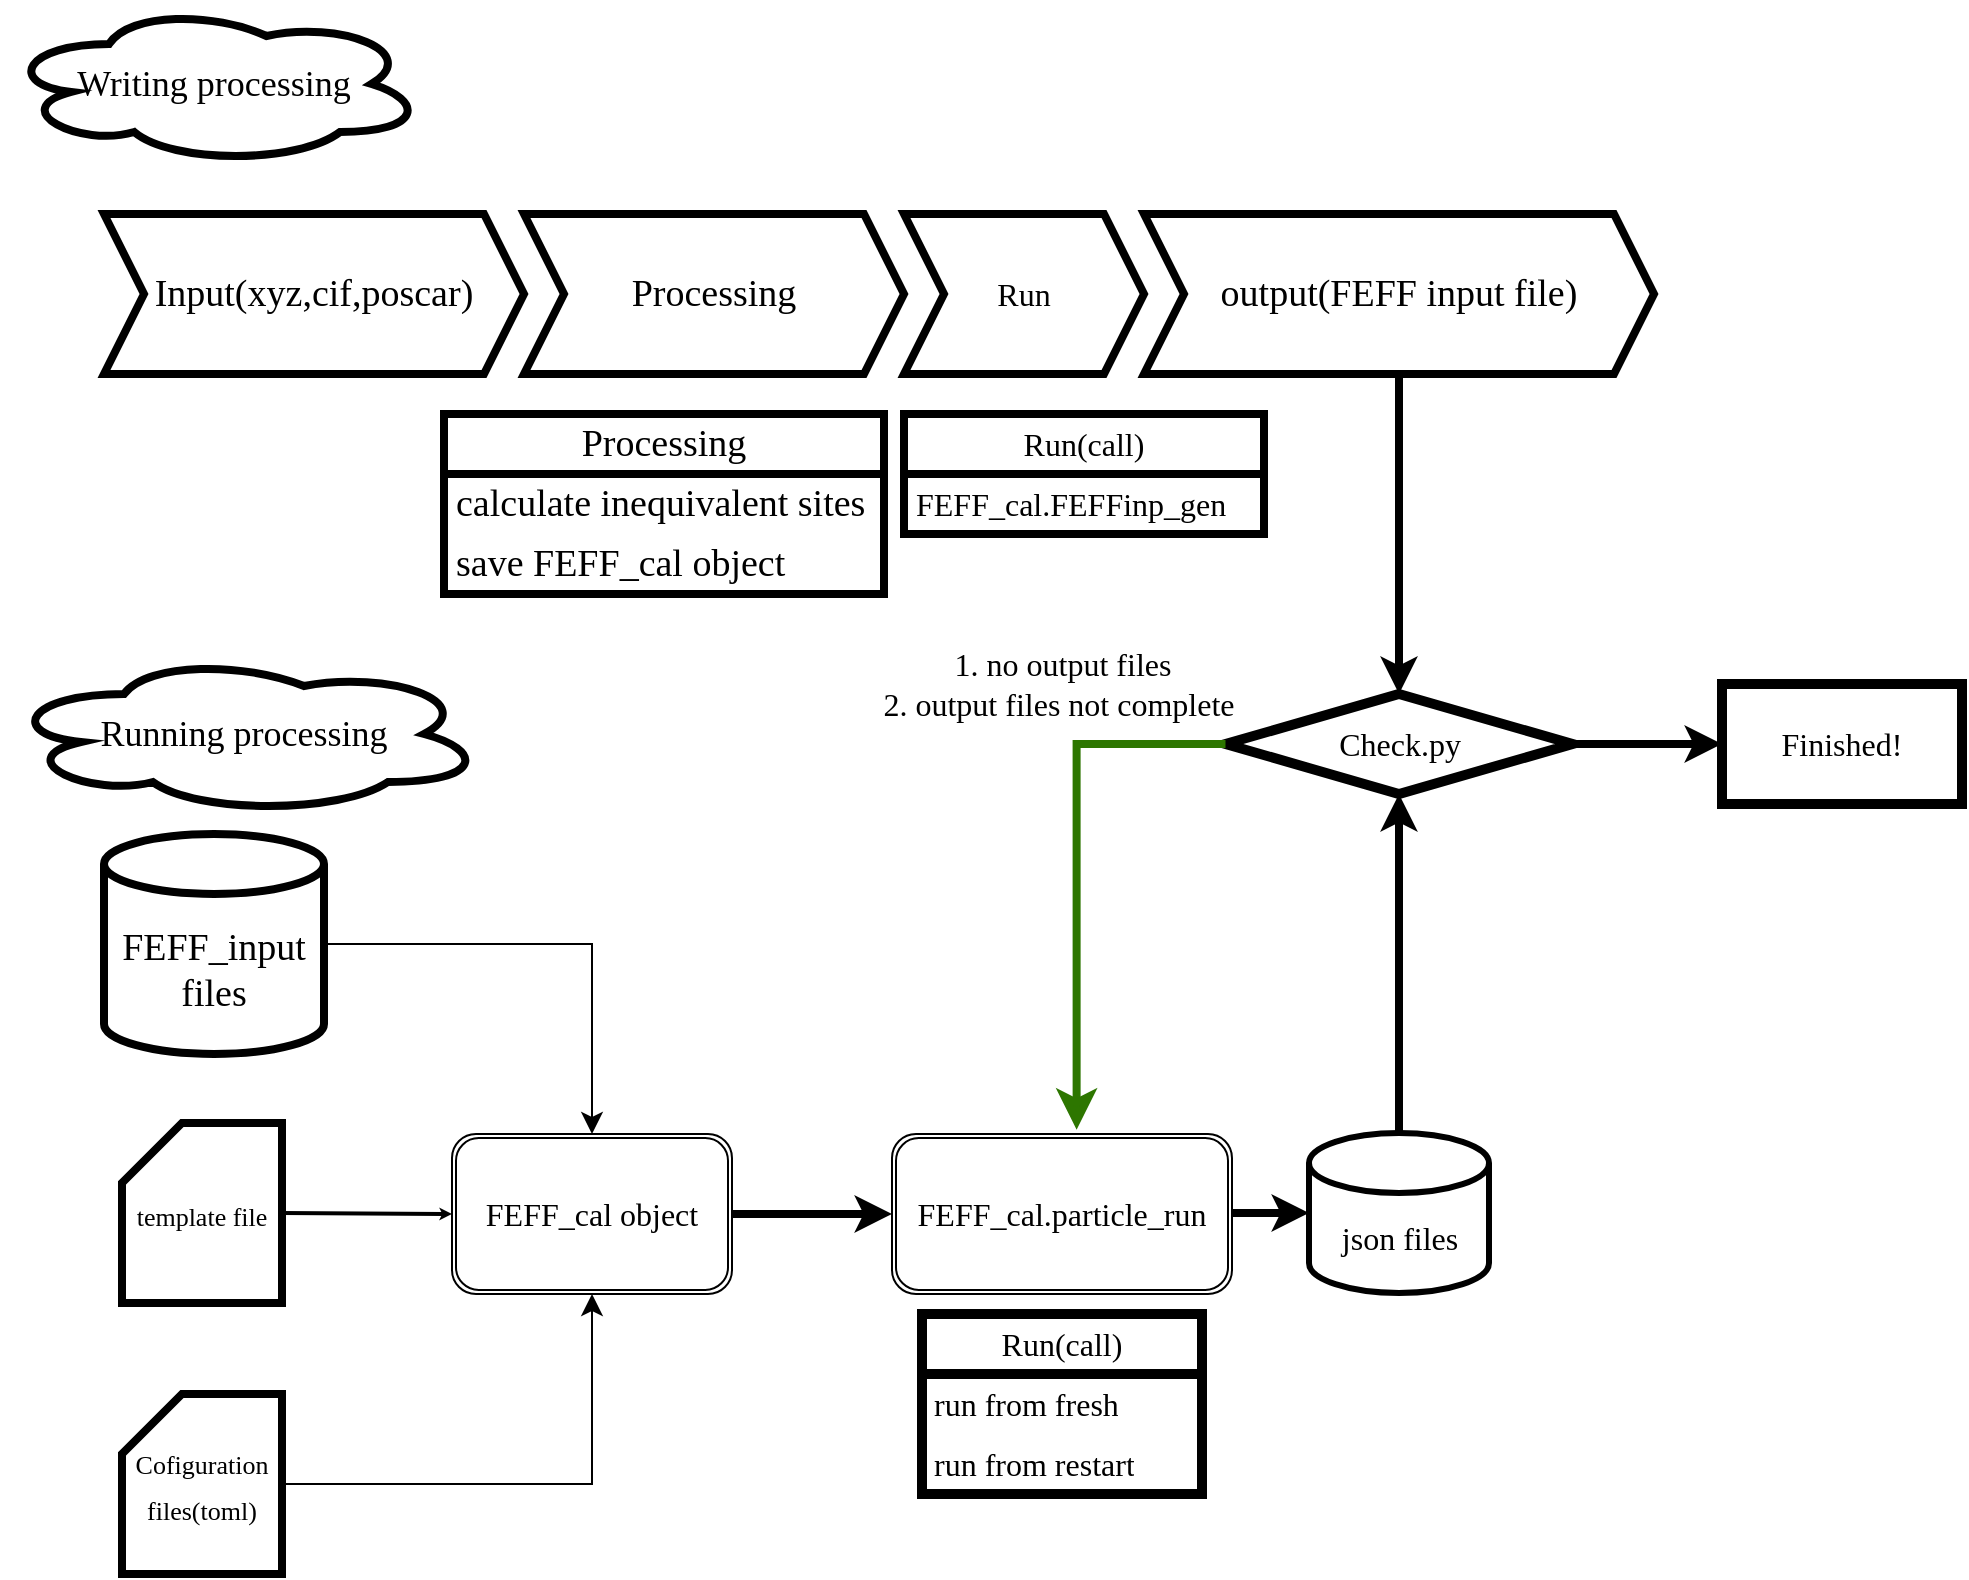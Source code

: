 <mxfile>
    <diagram id="oFFX3POLaC2inU3LoE7P" name="Page-1">
        <mxGraphModel dx="1746" dy="707" grid="1" gridSize="10" guides="1" tooltips="1" connect="1" arrows="1" fold="1" page="1" pageScale="1" pageWidth="850" pageHeight="1100" math="0" shadow="0">
            <root>
                <mxCell id="0"/>
                <mxCell id="1" parent="0"/>
                <mxCell id="4" value="Writing processing" style="ellipse;shape=cloud;whiteSpace=wrap;html=1;strokeWidth=4;fontFamily=Times New Roman;fontSize=18;fillColor=none;" parent="1" vertex="1">
                    <mxGeometry x="-9" y="115" width="210" height="80" as="geometry"/>
                </mxCell>
                <mxCell id="10" value="&lt;font style=&quot;font-size: 19px;&quot;&gt;Input(xyz,cif,poscar)&lt;/font&gt;" style="shape=step;perimeter=stepPerimeter;whiteSpace=wrap;html=1;fixedSize=1;labelBorderColor=none;strokeWidth=4;fontFamily=Times New Roman;fontSize=17;fillColor=none;" parent="1" vertex="1">
                    <mxGeometry x="41" y="220" width="210" height="80" as="geometry"/>
                </mxCell>
                <mxCell id="11" value="Processing" style="shape=step;perimeter=stepPerimeter;whiteSpace=wrap;html=1;fixedSize=1;labelBorderColor=none;strokeWidth=4;fontFamily=Times New Roman;fontSize=19;fillColor=none;" parent="1" vertex="1">
                    <mxGeometry x="251" y="220" width="190" height="80" as="geometry"/>
                </mxCell>
                <mxCell id="12" value="output(FEFF input file)" style="shape=step;perimeter=stepPerimeter;whiteSpace=wrap;html=1;fixedSize=1;labelBorderColor=none;strokeWidth=4;fontFamily=Times New Roman;fontSize=19;fillColor=none;" parent="1" vertex="1">
                    <mxGeometry x="561" y="220" width="255" height="80" as="geometry"/>
                </mxCell>
                <mxCell id="13" value="Running processing" style="ellipse;shape=cloud;whiteSpace=wrap;html=1;strokeWidth=4;fontFamily=Times New Roman;fontSize=18;fillColor=none;" parent="1" vertex="1">
                    <mxGeometry x="-9" y="440" width="240" height="80" as="geometry"/>
                </mxCell>
                <mxCell id="17" value="Processing" style="swimlane;fontStyle=0;childLayout=stackLayout;horizontal=1;startSize=30;horizontalStack=0;resizeParent=1;resizeParentMax=0;resizeLast=0;collapsible=1;marginBottom=0;whiteSpace=wrap;html=1;labelBorderColor=none;strokeWidth=4;fontFamily=Times New Roman;fontSize=19;fillColor=none;" parent="1" vertex="1">
                    <mxGeometry x="211" y="320" width="220" height="90" as="geometry"/>
                </mxCell>
                <mxCell id="18" value="calculate inequivalent sites" style="text;strokeColor=none;fillColor=none;align=left;verticalAlign=middle;spacingLeft=4;spacingRight=4;overflow=hidden;points=[[0,0.5],[1,0.5]];portConstraint=eastwest;rotatable=0;whiteSpace=wrap;html=1;labelBorderColor=none;strokeWidth=4;fontFamily=Times New Roman;fontSize=19;" parent="17" vertex="1">
                    <mxGeometry y="30" width="220" height="30" as="geometry"/>
                </mxCell>
                <mxCell id="19" value="save FEFF_cal object" style="text;strokeColor=none;fillColor=none;align=left;verticalAlign=middle;spacingLeft=4;spacingRight=4;overflow=hidden;points=[[0,0.5],[1,0.5]];portConstraint=eastwest;rotatable=0;whiteSpace=wrap;html=1;labelBorderColor=none;strokeWidth=4;fontFamily=Times New Roman;fontSize=19;" parent="17" vertex="1">
                    <mxGeometry y="60" width="220" height="30" as="geometry"/>
                </mxCell>
                <mxCell id="21" value="FEFF_input files" style="shape=cylinder3;whiteSpace=wrap;html=1;boundedLbl=1;backgroundOutline=1;size=15;labelBorderColor=none;strokeWidth=4;fontFamily=Times New Roman;fontSize=19;fillColor=none;" parent="1" vertex="1">
                    <mxGeometry x="41" y="530" width="110" height="110" as="geometry"/>
                </mxCell>
                <mxCell id="26" value="&lt;font style=&quot;font-size: 13px;&quot;&gt;Cofiguration files(toml)&lt;/font&gt;" style="shape=card;whiteSpace=wrap;html=1;labelBorderColor=none;strokeWidth=4;fontFamily=Times New Roman;fontSize=19;fillColor=none;" parent="1" vertex="1">
                    <mxGeometry x="50" y="810" width="80" height="90" as="geometry"/>
                </mxCell>
                <mxCell id="29" value="&lt;font style=&quot;font-size: 16px;&quot;&gt;FEFF_cal object&lt;/font&gt;" style="shape=ext;double=1;rounded=1;whiteSpace=wrap;html=1;shadow=0;labelBorderColor=none;sketch=0;strokeWidth=1;fontFamily=Times New Roman;fontSize=13;fillColor=none;" parent="1" vertex="1">
                    <mxGeometry x="215" y="680" width="140" height="80" as="geometry"/>
                </mxCell>
                <mxCell id="32" value="" style="edgeStyle=elbowEdgeStyle;elbow=vertical;endArrow=classic;html=1;curved=0;rounded=0;endSize=8;startSize=8;fontFamily=Times New Roman;fontSize=16;entryX=0.5;entryY=0;entryDx=0;entryDy=0;exitX=1;exitY=0.5;exitDx=0;exitDy=0;exitPerimeter=0;" parent="1" source="21" target="29" edge="1">
                    <mxGeometry width="50" height="50" relative="1" as="geometry">
                        <mxPoint x="175" y="720" as="sourcePoint"/>
                        <mxPoint x="225" y="670" as="targetPoint"/>
                        <Array as="points">
                            <mxPoint x="220" y="585"/>
                            <mxPoint x="205" y="720"/>
                        </Array>
                    </mxGeometry>
                </mxCell>
                <mxCell id="33" value="" style="edgeStyle=elbowEdgeStyle;elbow=vertical;endArrow=classic;html=1;curved=0;rounded=0;endSize=8;startSize=8;fontFamily=Times New Roman;fontSize=16;exitX=1;exitY=0.5;exitDx=0;exitDy=0;exitPerimeter=0;entryX=0.5;entryY=1;entryDx=0;entryDy=0;" parent="1" source="26" target="29" edge="1">
                    <mxGeometry width="50" height="50" relative="1" as="geometry">
                        <mxPoint x="115" y="680" as="sourcePoint"/>
                        <mxPoint x="165" y="630" as="targetPoint"/>
                        <Array as="points">
                            <mxPoint x="220" y="855"/>
                        </Array>
                    </mxGeometry>
                </mxCell>
                <mxCell id="34" value="Run" style="shape=step;perimeter=stepPerimeter;whiteSpace=wrap;html=1;fixedSize=1;shadow=0;labelBorderColor=none;sketch=0;strokeWidth=4;fontFamily=Times New Roman;fontSize=16;fillColor=none;" parent="1" vertex="1">
                    <mxGeometry x="441" y="220" width="120" height="80" as="geometry"/>
                </mxCell>
                <mxCell id="35" value="Run(call)" style="swimlane;fontStyle=0;childLayout=stackLayout;horizontal=1;startSize=30;horizontalStack=0;resizeParent=1;resizeParentMax=0;resizeLast=0;collapsible=1;marginBottom=0;whiteSpace=wrap;html=1;shadow=0;labelBorderColor=none;sketch=0;strokeWidth=4;fontFamily=Times New Roman;fontSize=16;fillColor=none;" parent="1" vertex="1">
                    <mxGeometry x="441" y="320" width="180" height="60" as="geometry"/>
                </mxCell>
                <mxCell id="36" value="FEFF_cal.FEFFinp_gen" style="text;strokeColor=none;fillColor=none;align=left;verticalAlign=middle;spacingLeft=4;spacingRight=4;overflow=hidden;points=[[0,0.5],[1,0.5]];portConstraint=eastwest;rotatable=0;whiteSpace=wrap;html=1;shadow=0;labelBorderColor=none;sketch=0;strokeWidth=4;fontFamily=Times New Roman;fontSize=16;" parent="35" vertex="1">
                    <mxGeometry y="30" width="180" height="30" as="geometry"/>
                </mxCell>
                <mxCell id="40" value="FEFF_cal.particle_run" style="shape=ext;double=1;rounded=1;whiteSpace=wrap;html=1;shadow=0;labelBorderColor=none;sketch=0;strokeWidth=1;fontFamily=Times New Roman;fontSize=16;fillColor=none;" parent="1" vertex="1">
                    <mxGeometry x="435" y="680" width="170" height="80" as="geometry"/>
                </mxCell>
                <mxCell id="41" value="" style="endArrow=classic;html=1;fontFamily=Times New Roman;fontSize=16;exitX=1;exitY=0.5;exitDx=0;exitDy=0;entryX=0;entryY=0.5;entryDx=0;entryDy=0;strokeWidth=4;" parent="1" source="29" target="40" edge="1">
                    <mxGeometry width="50" height="50" relative="1" as="geometry">
                        <mxPoint x="425" y="630" as="sourcePoint"/>
                        <mxPoint x="475" y="580" as="targetPoint"/>
                    </mxGeometry>
                </mxCell>
                <mxCell id="42" value="" style="endArrow=classic;html=1;fontFamily=Times New Roman;fontSize=16;exitX=1;exitY=0.5;exitDx=0;exitDy=0;entryX=0;entryY=0.5;entryDx=0;entryDy=0;strokeWidth=4;" parent="1" target="43" edge="1">
                    <mxGeometry width="50" height="50" relative="1" as="geometry">
                        <mxPoint x="605" y="719.5" as="sourcePoint"/>
                        <mxPoint x="685" y="719.5" as="targetPoint"/>
                    </mxGeometry>
                </mxCell>
                <mxCell id="43" value="json files" style="shape=cylinder3;whiteSpace=wrap;html=1;boundedLbl=1;backgroundOutline=1;size=15;shadow=0;labelBorderColor=none;sketch=0;strokeWidth=3;fontFamily=Times New Roman;fontSize=16;fillColor=none;" parent="1" vertex="1">
                    <mxGeometry x="643.5" y="679.5" width="90" height="80" as="geometry"/>
                </mxCell>
                <mxCell id="44" value="&lt;font style=&quot;font-size: 13px;&quot;&gt;template file&lt;/font&gt;" style="shape=card;whiteSpace=wrap;html=1;labelBorderColor=none;strokeWidth=4;fontFamily=Times New Roman;fontSize=19;fillColor=none;" parent="1" vertex="1">
                    <mxGeometry x="50" y="674.5" width="80" height="90" as="geometry"/>
                </mxCell>
                <mxCell id="46" value="" style="endArrow=classic;html=1;strokeWidth=2;fontFamily=Times New Roman;fontSize=16;startSize=3;endSize=0;exitX=1;exitY=0.5;exitDx=0;exitDy=0;exitPerimeter=0;entryX=0;entryY=0.5;entryDx=0;entryDy=0;" parent="1" source="44" target="29" edge="1">
                    <mxGeometry width="50" height="50" relative="1" as="geometry">
                        <mxPoint x="151" y="744.5" as="sourcePoint"/>
                        <mxPoint x="201" y="694.5" as="targetPoint"/>
                    </mxGeometry>
                </mxCell>
                <mxCell id="47" value="&lt;span style=&quot;font-size: 16px;&quot;&gt;&lt;font face=&quot;Times New Roman&quot;&gt;Run(call)&lt;/font&gt;&lt;/span&gt;" style="swimlane;fontStyle=0;childLayout=stackLayout;horizontal=1;startSize=30;horizontalStack=0;resizeParent=1;resizeParentMax=0;resizeLast=0;collapsible=1;marginBottom=0;whiteSpace=wrap;html=1;strokeWidth=5;" vertex="1" parent="1">
                    <mxGeometry x="450" y="770" width="140" height="90" as="geometry"/>
                </mxCell>
                <mxCell id="48" value="&lt;font face=&quot;Times New Roman&quot; style=&quot;font-size: 16px;&quot;&gt;run from fresh&lt;/font&gt;" style="text;strokeColor=none;fillColor=none;align=left;verticalAlign=middle;spacingLeft=4;spacingRight=4;overflow=hidden;points=[[0,0.5],[1,0.5]];portConstraint=eastwest;rotatable=0;whiteSpace=wrap;html=1;" vertex="1" parent="47">
                    <mxGeometry y="30" width="140" height="30" as="geometry"/>
                </mxCell>
                <mxCell id="49" value="&lt;font face=&quot;Times New Roman&quot; style=&quot;font-size: 16px;&quot;&gt;run from restart&lt;/font&gt;" style="text;strokeColor=none;fillColor=none;align=left;verticalAlign=middle;spacingLeft=4;spacingRight=4;overflow=hidden;points=[[0,0.5],[1,0.5]];portConstraint=eastwest;rotatable=0;whiteSpace=wrap;html=1;" vertex="1" parent="47">
                    <mxGeometry y="60" width="140" height="30" as="geometry"/>
                </mxCell>
                <mxCell id="52" value="" style="endArrow=classic;html=1;fontFamily=Times New Roman;fontSize=16;exitX=0.5;exitY=1;exitDx=0;exitDy=0;entryX=0.5;entryY=0;entryDx=0;entryDy=0;strokeWidth=4;" edge="1" parent="1" source="12" target="57">
                    <mxGeometry width="50" height="50" relative="1" as="geometry">
                        <mxPoint x="570" y="540" as="sourcePoint"/>
                        <mxPoint x="688.5" y="460" as="targetPoint"/>
                    </mxGeometry>
                </mxCell>
                <mxCell id="53" value="" style="endArrow=classic;html=1;strokeWidth=4;fontFamily=Times New Roman;fontSize=16;exitX=0.5;exitY=0;exitDx=0;exitDy=0;exitPerimeter=0;entryX=0.5;entryY=1;entryDx=0;entryDy=0;" edge="1" parent="1" source="43" target="57">
                    <mxGeometry width="50" height="50" relative="1" as="geometry">
                        <mxPoint x="570" y="540" as="sourcePoint"/>
                        <mxPoint x="688.5" y="510" as="targetPoint"/>
                    </mxGeometry>
                </mxCell>
                <mxCell id="57" value="Check.py" style="rhombus;whiteSpace=wrap;html=1;strokeWidth=5;fontFamily=Times New Roman;fontSize=16;" vertex="1" parent="1">
                    <mxGeometry x="601.75" y="460" width="173.5" height="50" as="geometry"/>
                </mxCell>
                <mxCell id="58" value="" style="edgeStyle=segmentEdgeStyle;endArrow=classic;html=1;curved=0;rounded=0;endSize=8;startSize=8;strokeWidth=4;fontFamily=Times New Roman;fontSize=16;exitX=0;exitY=0.5;exitDx=0;exitDy=0;entryX=0.543;entryY=-0.027;entryDx=0;entryDy=0;entryPerimeter=0;fillColor=#60a917;strokeColor=#2D7600;" edge="1" parent="1" source="57" target="40">
                    <mxGeometry width="50" height="50" relative="1" as="geometry">
                        <mxPoint x="440" y="580" as="sourcePoint"/>
                        <mxPoint x="490" y="530" as="targetPoint"/>
                    </mxGeometry>
                </mxCell>
                <mxCell id="59" value="1. no output files&lt;br&gt;2. output files not complete&amp;nbsp;" style="text;html=1;align=center;verticalAlign=middle;resizable=0;points=[];autosize=1;strokeColor=none;fillColor=none;fontSize=16;fontFamily=Times New Roman;" vertex="1" parent="1">
                    <mxGeometry x="420" y="430" width="200" height="50" as="geometry"/>
                </mxCell>
                <mxCell id="60" value="" style="endArrow=classic;html=1;strokeWidth=4;fontFamily=Times New Roman;fontSize=16;exitX=1;exitY=0.5;exitDx=0;exitDy=0;" edge="1" parent="1" source="57" target="61">
                    <mxGeometry width="50" height="50" relative="1" as="geometry">
                        <mxPoint x="600" y="570" as="sourcePoint"/>
                        <mxPoint x="840" y="485" as="targetPoint"/>
                    </mxGeometry>
                </mxCell>
                <mxCell id="61" value="Finished!" style="rounded=0;whiteSpace=wrap;html=1;strokeWidth=5;fontFamily=Times New Roman;fontSize=16;" vertex="1" parent="1">
                    <mxGeometry x="850" y="455" width="120" height="60" as="geometry"/>
                </mxCell>
            </root>
        </mxGraphModel>
    </diagram>
</mxfile>